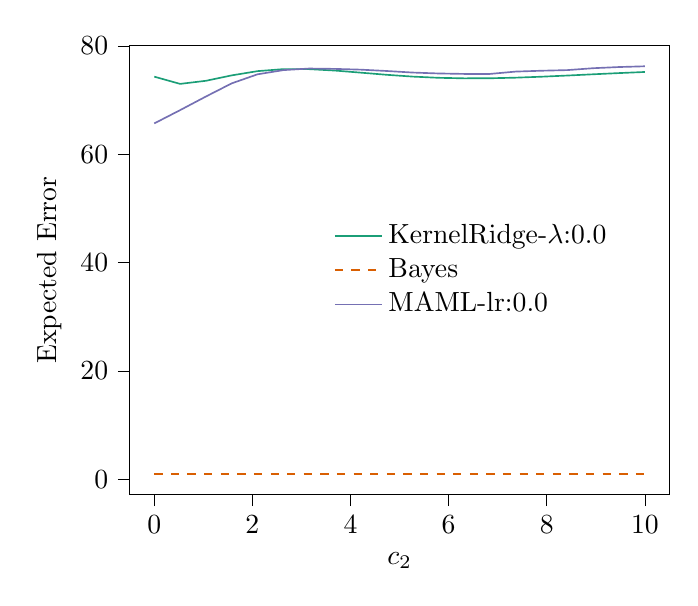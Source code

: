 % This file was created with tikzplotlib v0.10.1.
\begin{tikzpicture}

\definecolor{chocolate217952}{RGB}{217,95,2}
\definecolor{darkcyan27158119}{RGB}{27,158,119}
\definecolor{darkgray176}{RGB}{176,176,176}
\definecolor{lightslategray117112179}{RGB}{117,112,179}

\begin{axis}[
legend cell align={left},
legend style={fill opacity=0.8, draw opacity=1, text opacity=1, at={(0.91,0.5)}, anchor=east, draw=none},
tick align=outside,
tick pos=left,
x grid style={darkgray176},
xlabel={\(\displaystyle c_{2}\)},
xmin=-0.499, xmax=10.5,
xtick style={color=black},
y grid style={darkgray176},
ylabel={Expected Error},
ymin=-2.761, ymax=79.983,
ytick style={color=black}
]
\addplot [semithick, darkcyan27158119]
table {%
0.001 74.305
0.527 72.971
1.054 73.545
1.58 74.545
2.106 75.326
2.632 75.697
3.159 75.691
3.685 75.429
4.211 75.045
4.737 74.65
5.264 74.319
5.79 74.096
6.316 73.996
6.842 74.01
7.369 74.12
7.895 74.297
8.421 74.514
8.947 74.744
9.474 74.967
10 75.171
};
\addlegendentry{KernelRidge-$\lambda$:0.0}
\addplot [semithick, chocolate217952, dashed]
table {%
0.001 1.0
0.527 1.0
1.054 1.0
1.58 1.0
2.106 1.0
2.632 1.0
3.159 1.0
3.685 1.0
4.211 1.0
4.737 1.0
5.264 1.0
5.79 1.0
6.316 1.0
6.842 1.0
7.369 1.0
7.895 1.0
8.421 1.0
8.947 1.0
9.474 1.0
10 1.0
};
\addlegendentry{Bayes}
\addplot [semithick, lightslategray117112179]
table {%
0.001 65.678
0.527 68.127
1.054 70.644
1.58 73.074
2.106 74.741
2.632 75.513
3.159 75.807
3.685 75.74
4.211 75.599
4.737 75.353
5.264 75.066
5.79 74.897
6.316 74.811
6.842 74.81
7.369 75.244
7.895 75.401
8.421 75.516
8.947 75.867
9.474 76.083
10 76.222
};
\addlegendentry{MAML-lr:0.0}
\end{axis}

\end{tikzpicture}

